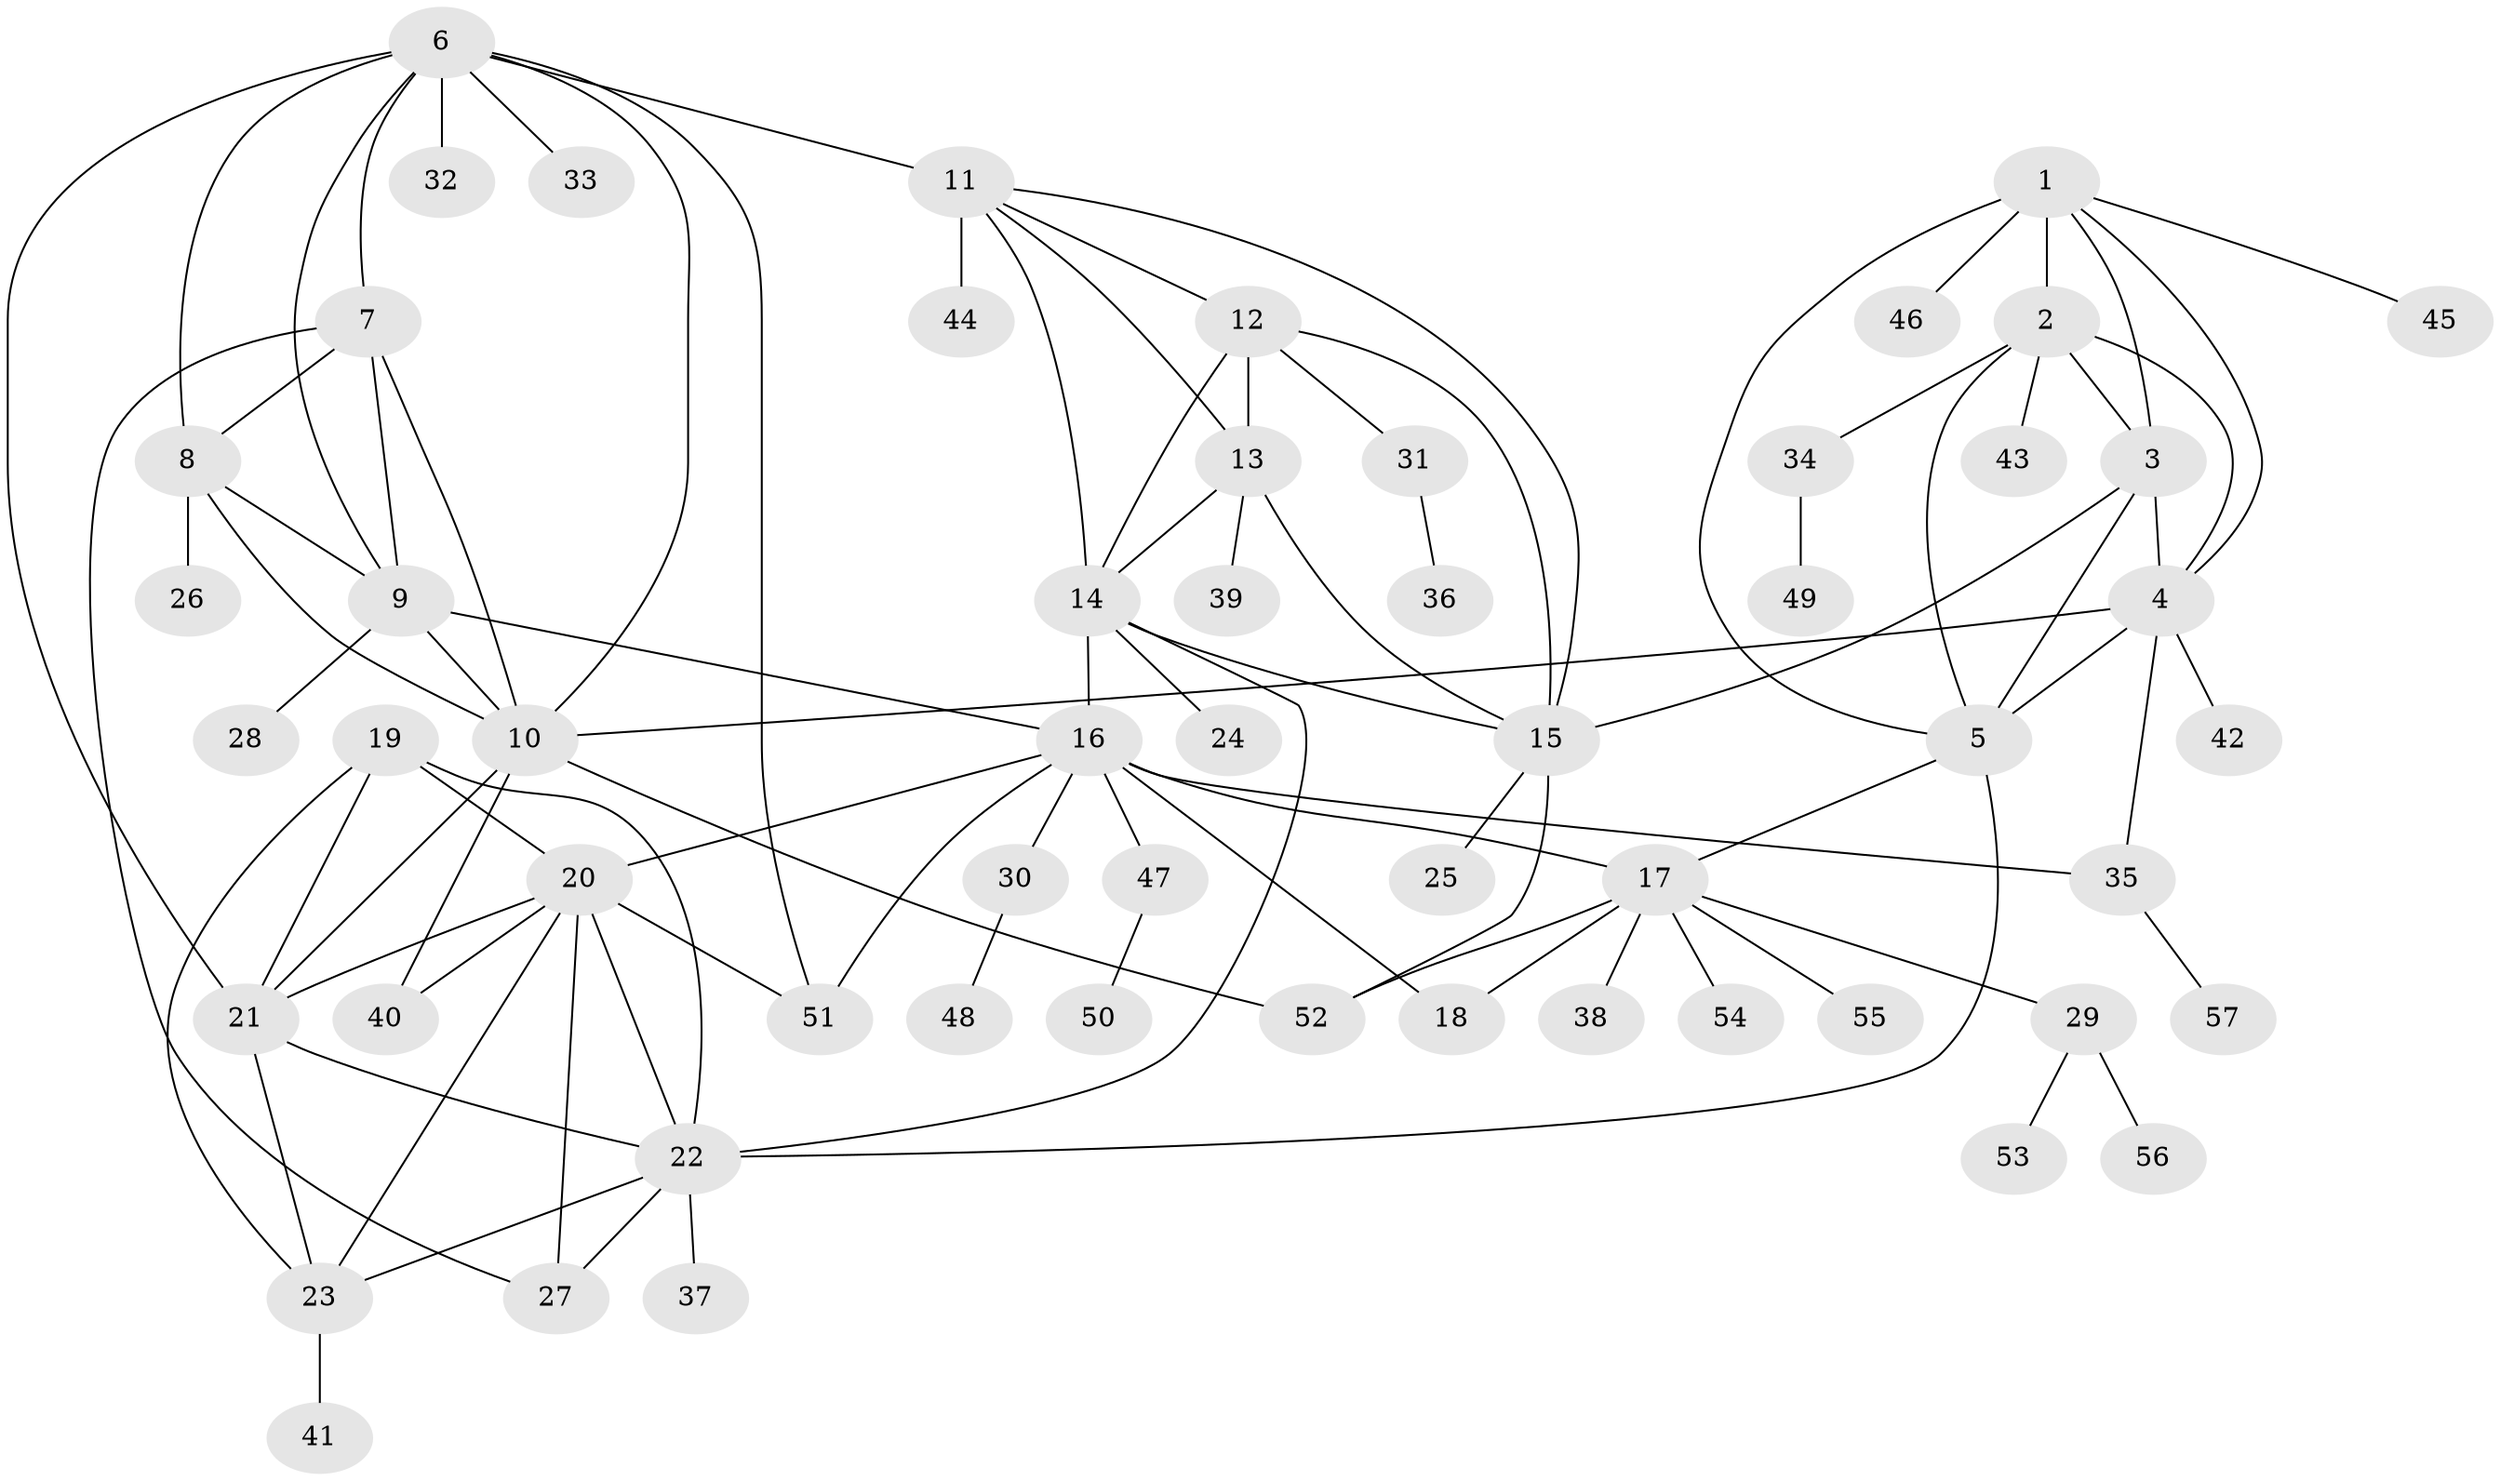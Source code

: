 // original degree distribution, {8: 0.02654867256637168, 6: 0.061946902654867256, 7: 0.061946902654867256, 11: 0.02654867256637168, 10: 0.017699115044247787, 9: 0.017699115044247787, 5: 0.008849557522123894, 1: 0.5663716814159292, 2: 0.1415929203539823, 3: 0.04424778761061947, 4: 0.02654867256637168}
// Generated by graph-tools (version 1.1) at 2025/52/03/04/25 22:52:18]
// undirected, 57 vertices, 96 edges
graph export_dot {
  node [color=gray90,style=filled];
  1;
  2;
  3;
  4;
  5;
  6;
  7;
  8;
  9;
  10;
  11;
  12;
  13;
  14;
  15;
  16;
  17;
  18;
  19;
  20;
  21;
  22;
  23;
  24;
  25;
  26;
  27;
  28;
  29;
  30;
  31;
  32;
  33;
  34;
  35;
  36;
  37;
  38;
  39;
  40;
  41;
  42;
  43;
  44;
  45;
  46;
  47;
  48;
  49;
  50;
  51;
  52;
  53;
  54;
  55;
  56;
  57;
  1 -- 2 [weight=2.0];
  1 -- 3 [weight=1.0];
  1 -- 4 [weight=1.0];
  1 -- 5 [weight=1.0];
  1 -- 45 [weight=1.0];
  1 -- 46 [weight=1.0];
  2 -- 3 [weight=1.0];
  2 -- 4 [weight=1.0];
  2 -- 5 [weight=1.0];
  2 -- 34 [weight=1.0];
  2 -- 43 [weight=1.0];
  3 -- 4 [weight=1.0];
  3 -- 5 [weight=1.0];
  3 -- 15 [weight=1.0];
  4 -- 5 [weight=1.0];
  4 -- 10 [weight=1.0];
  4 -- 35 [weight=1.0];
  4 -- 42 [weight=1.0];
  5 -- 17 [weight=1.0];
  5 -- 22 [weight=1.0];
  6 -- 7 [weight=1.0];
  6 -- 8 [weight=1.0];
  6 -- 9 [weight=1.0];
  6 -- 10 [weight=1.0];
  6 -- 11 [weight=1.0];
  6 -- 21 [weight=1.0];
  6 -- 32 [weight=2.0];
  6 -- 33 [weight=1.0];
  6 -- 51 [weight=1.0];
  7 -- 8 [weight=1.0];
  7 -- 9 [weight=1.0];
  7 -- 10 [weight=1.0];
  7 -- 27 [weight=1.0];
  8 -- 9 [weight=1.0];
  8 -- 10 [weight=1.0];
  8 -- 26 [weight=2.0];
  9 -- 10 [weight=1.0];
  9 -- 16 [weight=1.0];
  9 -- 28 [weight=1.0];
  10 -- 21 [weight=1.0];
  10 -- 40 [weight=1.0];
  10 -- 52 [weight=2.0];
  11 -- 12 [weight=1.0];
  11 -- 13 [weight=1.0];
  11 -- 14 [weight=1.0];
  11 -- 15 [weight=1.0];
  11 -- 44 [weight=4.0];
  12 -- 13 [weight=1.0];
  12 -- 14 [weight=1.0];
  12 -- 15 [weight=1.0];
  12 -- 31 [weight=1.0];
  13 -- 14 [weight=1.0];
  13 -- 15 [weight=1.0];
  13 -- 39 [weight=2.0];
  14 -- 15 [weight=1.0];
  14 -- 16 [weight=1.0];
  14 -- 22 [weight=1.0];
  14 -- 24 [weight=2.0];
  15 -- 25 [weight=1.0];
  15 -- 52 [weight=1.0];
  16 -- 17 [weight=3.0];
  16 -- 18 [weight=5.0];
  16 -- 20 [weight=1.0];
  16 -- 30 [weight=1.0];
  16 -- 35 [weight=1.0];
  16 -- 47 [weight=1.0];
  16 -- 51 [weight=1.0];
  17 -- 18 [weight=1.0];
  17 -- 29 [weight=1.0];
  17 -- 38 [weight=1.0];
  17 -- 52 [weight=1.0];
  17 -- 54 [weight=1.0];
  17 -- 55 [weight=1.0];
  19 -- 20 [weight=1.0];
  19 -- 21 [weight=3.0];
  19 -- 22 [weight=1.0];
  19 -- 23 [weight=1.0];
  20 -- 21 [weight=1.0];
  20 -- 22 [weight=1.0];
  20 -- 23 [weight=1.0];
  20 -- 27 [weight=1.0];
  20 -- 40 [weight=1.0];
  20 -- 51 [weight=3.0];
  21 -- 22 [weight=1.0];
  21 -- 23 [weight=1.0];
  22 -- 23 [weight=1.0];
  22 -- 27 [weight=1.0];
  22 -- 37 [weight=1.0];
  23 -- 41 [weight=1.0];
  29 -- 53 [weight=1.0];
  29 -- 56 [weight=1.0];
  30 -- 48 [weight=1.0];
  31 -- 36 [weight=1.0];
  34 -- 49 [weight=2.0];
  35 -- 57 [weight=1.0];
  47 -- 50 [weight=1.0];
}
